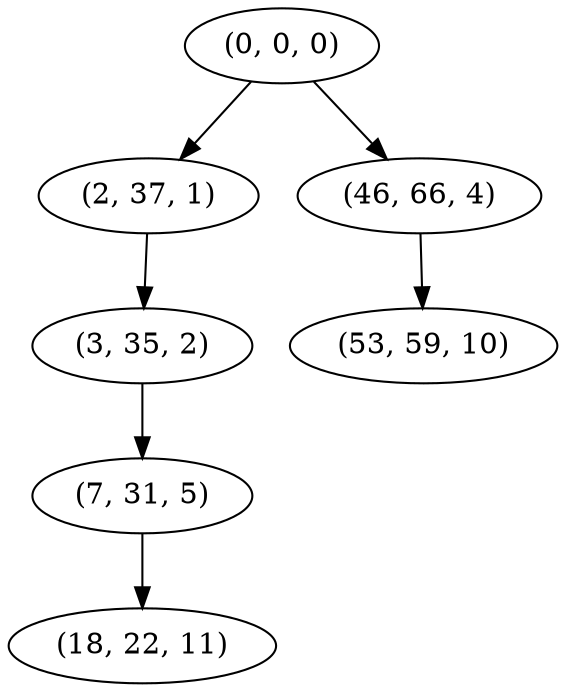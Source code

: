 digraph tree {
    "(0, 0, 0)";
    "(2, 37, 1)";
    "(3, 35, 2)";
    "(7, 31, 5)";
    "(18, 22, 11)";
    "(46, 66, 4)";
    "(53, 59, 10)";
    "(0, 0, 0)" -> "(2, 37, 1)";
    "(0, 0, 0)" -> "(46, 66, 4)";
    "(2, 37, 1)" -> "(3, 35, 2)";
    "(3, 35, 2)" -> "(7, 31, 5)";
    "(7, 31, 5)" -> "(18, 22, 11)";
    "(46, 66, 4)" -> "(53, 59, 10)";
}
